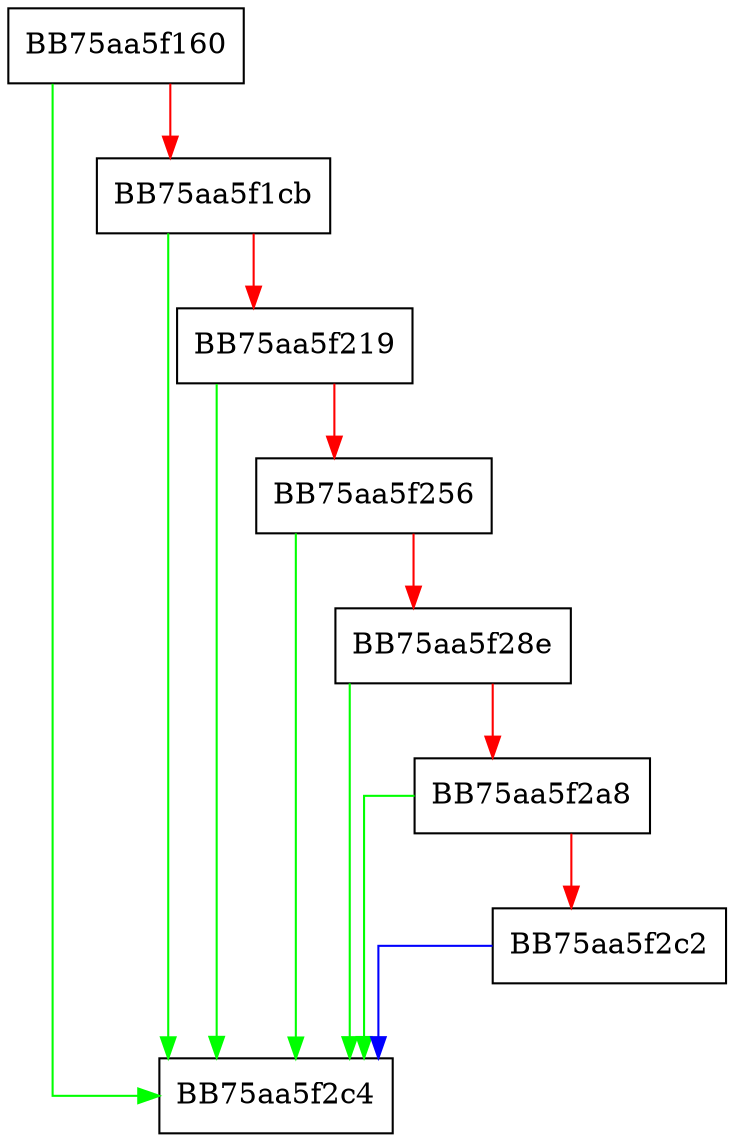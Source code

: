 digraph LoadUnpackInfo {
  node [shape="box"];
  graph [splines=ortho];
  BB75aa5f160 -> BB75aa5f2c4 [color="green"];
  BB75aa5f160 -> BB75aa5f1cb [color="red"];
  BB75aa5f1cb -> BB75aa5f2c4 [color="green"];
  BB75aa5f1cb -> BB75aa5f219 [color="red"];
  BB75aa5f219 -> BB75aa5f2c4 [color="green"];
  BB75aa5f219 -> BB75aa5f256 [color="red"];
  BB75aa5f256 -> BB75aa5f2c4 [color="green"];
  BB75aa5f256 -> BB75aa5f28e [color="red"];
  BB75aa5f28e -> BB75aa5f2c4 [color="green"];
  BB75aa5f28e -> BB75aa5f2a8 [color="red"];
  BB75aa5f2a8 -> BB75aa5f2c4 [color="green"];
  BB75aa5f2a8 -> BB75aa5f2c2 [color="red"];
  BB75aa5f2c2 -> BB75aa5f2c4 [color="blue"];
}
